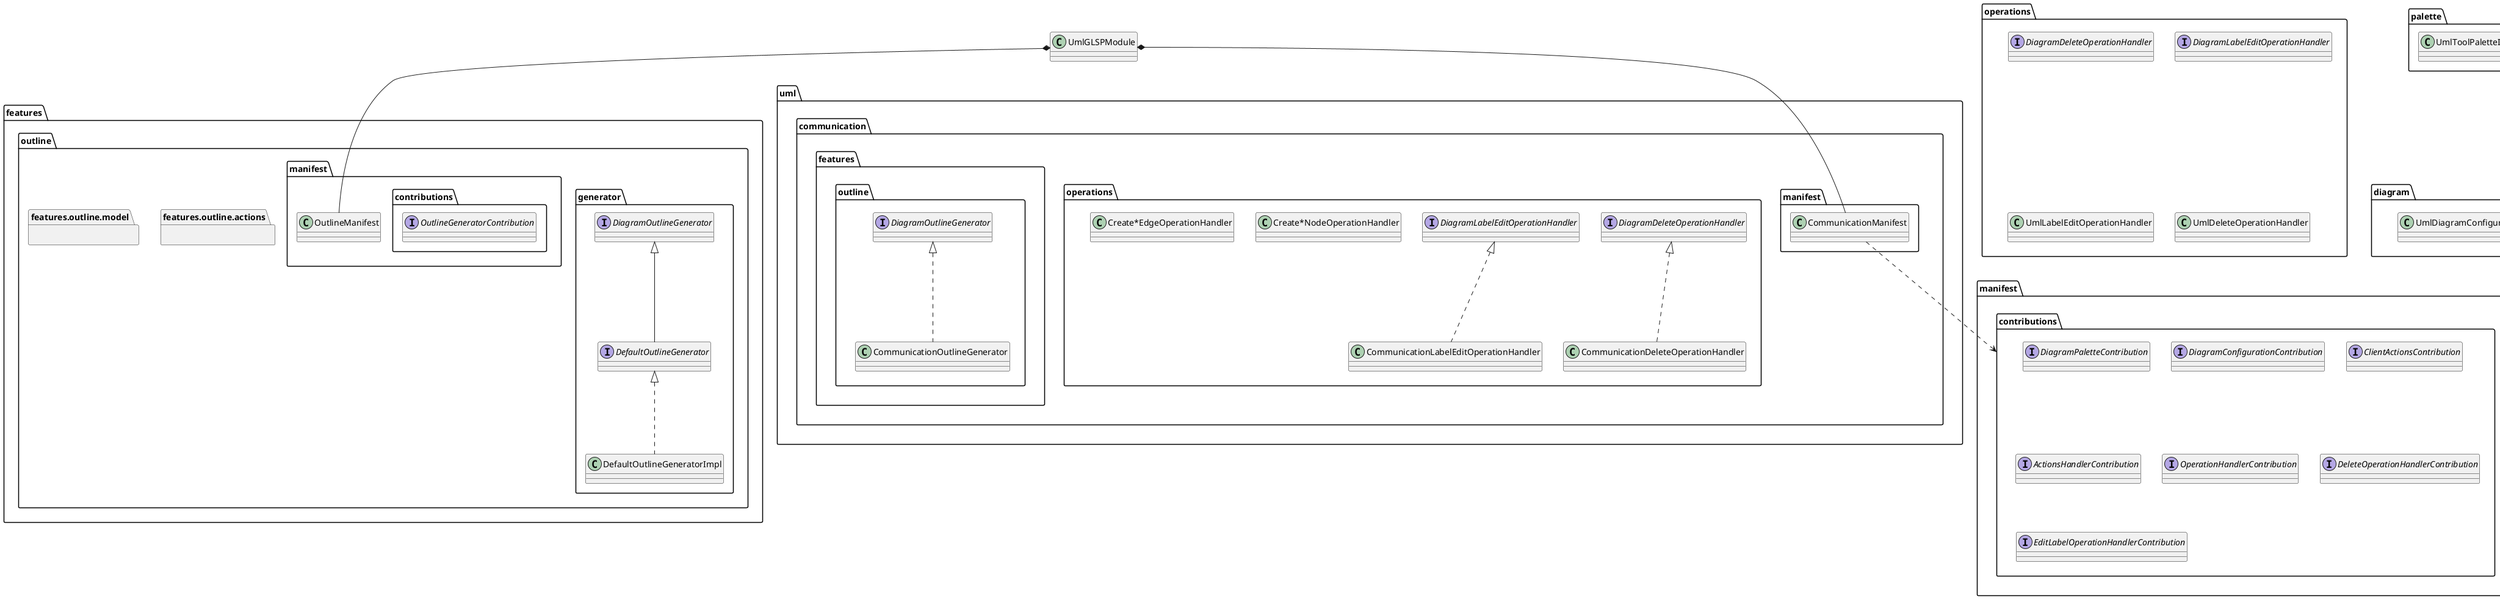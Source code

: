 @startuml bigUML
/'
Todo: 
1) Module dependencies e.g. Communication -> Common
2) OperationHandlers
3) GModel

Probleme:
1) Kein Rebinding mehr möglich
'/
skinparam groupInheritance 2

class UmlGLSPModule


package "diagram" {
    interface DiagramConfiguration
    class UmlDiagramConfiguration
}

package "palette" {
    interface DiagramPalette
    class UmlToolPaletteItem
}

package "operations" {
    interface DiagramDeleteOperationHandler
    interface DiagramLabelEditOperationHandler
    class UmlLabelEditOperationHandler
    class UmlDeleteOperationHandler
}


package "features" {
    package "features.outline" {
        package "features.outline.actions" {}
        package "features.outline.generator" {
            interface DiagramOutlineGenerator
            interface DefaultOutlineGenerator implements DiagramOutlineGenerator
            class DefaultOutlineGeneratorImpl implements DefaultOutlineGenerator
        }
        package "features.outline.manifest" {
            package "features.outline.manifest.contributions" {
                interface OutlineGeneratorContribution
            }
            class OutlineManifest
        }
        package "features.outline.model" {}
    }
}

package "manifest.contributions" {
    interface DiagramPaletteContribution
    interface DiagramConfigurationContribution
    interface ClientActionsContribution
    interface ActionsHandlerContribution
    interface OperationHandlerContribution
    interface DeleteOperationHandlerContribution
    interface EditLabelOperationHandlerContribution
}

package "uml" {
    package "uml.communication" {
        package "uml.communication.manifest" {
            class CommunicationManifest

            CommunicationManifest ..> "manifest.contributions"
        }
        
        package "uml.communication.operations" {
            class CommunicationDeleteOperationHandler implements DiagramDeleteOperationHandler
            class CommunicationLabelEditOperationHandler implements DiagramLabelEditOperationHandler
            class Create*NodeOperationHandler
            class Create*EdgeOperationHandler
        }

        package "uml.communication.features.outline" {
            class CommunicationOutlineGenerator implements DiagramOutlineGenerator
        }

        uml.communication.operations -[hidden]> uml.communication.features.outline
    }
}


UmlGLSPModule *-- CommunicationManifest
UmlGLSPModule *-- OutlineManifest
uml.communication -[hidden]> diagram
operations -[hidden]-> uml.communication 

@enduml
